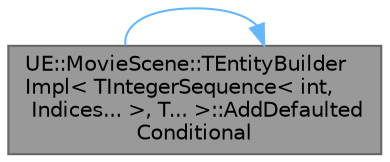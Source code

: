 digraph "UE::MovieScene::TEntityBuilderImpl&lt; TIntegerSequence&lt; int, Indices... &gt;, T... &gt;::AddDefaultedConditional"
{
 // INTERACTIVE_SVG=YES
 // LATEX_PDF_SIZE
  bgcolor="transparent";
  edge [fontname=Helvetica,fontsize=10,labelfontname=Helvetica,labelfontsize=10];
  node [fontname=Helvetica,fontsize=10,shape=box,height=0.2,width=0.4];
  rankdir="RL";
  Node1 [id="Node000001",label="UE::MovieScene::TEntityBuilder\lImpl\< TIntegerSequence\< int,\l Indices... \>, T... \>::AddDefaulted\lConditional",height=0.2,width=0.4,color="gray40", fillcolor="grey60", style="filled", fontcolor="black",tooltip="Add the specified default-constructed component to the entity if a condition is met."];
  Node1 -> Node1 [id="edge1_Node000001_Node000001",dir="back",color="steelblue1",style="solid",tooltip=" "];
}
